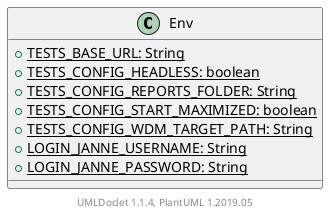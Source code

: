 @startuml

    class Env [[Env.html]] {
        {static} +TESTS_BASE_URL: String
        {static} +TESTS_CONFIG_HEADLESS: boolean
        {static} +TESTS_CONFIG_REPORTS_FOLDER: String
        {static} +TESTS_CONFIG_START_MAXIMIZED: boolean
        {static} +TESTS_CONFIG_WDM_TARGET_PATH: String
        {static} +LOGIN_JANNE_USERNAME: String
        {static} +LOGIN_JANNE_PASSWORD: String
    }


    center footer UMLDoclet 1.1.4, PlantUML 1.2019.05
@enduml
